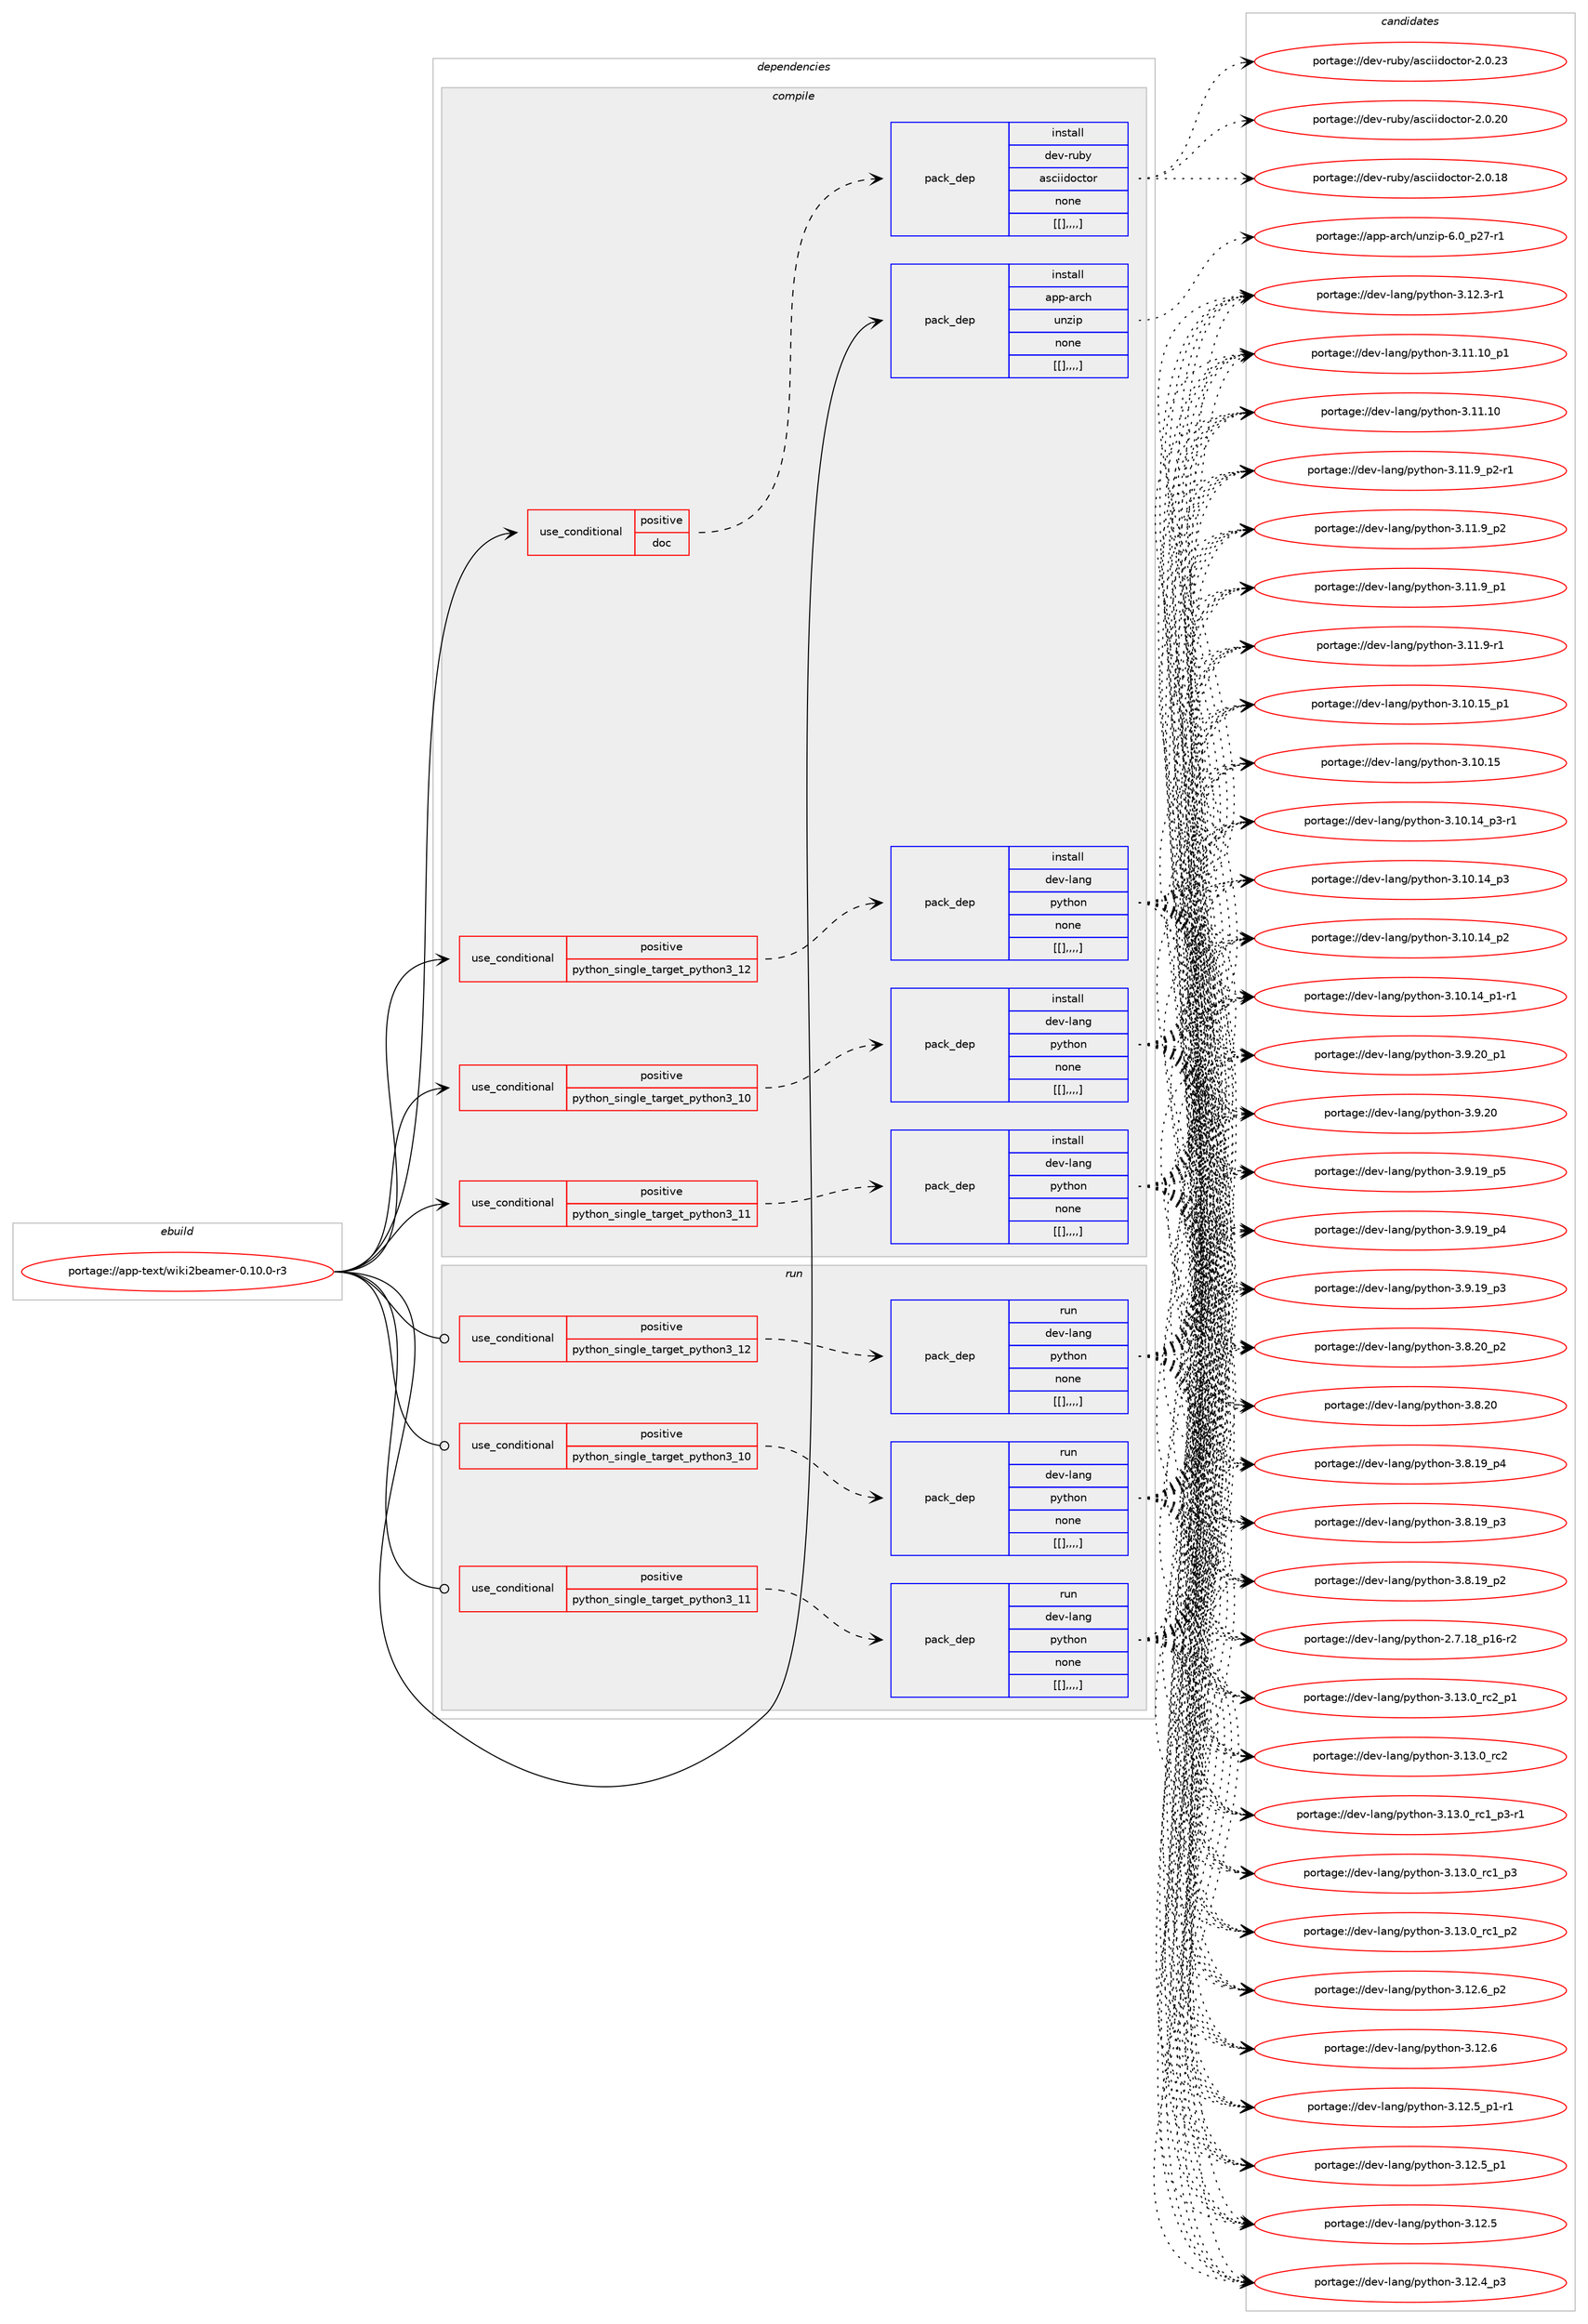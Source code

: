 digraph prolog {

# *************
# Graph options
# *************

newrank=true;
concentrate=true;
compound=true;
graph [rankdir=LR,fontname=Helvetica,fontsize=10,ranksep=1.5];#, ranksep=2.5, nodesep=0.2];
edge  [arrowhead=vee];
node  [fontname=Helvetica,fontsize=10];

# **********
# The ebuild
# **********

subgraph cluster_leftcol {
color=gray;
label=<<i>ebuild</i>>;
id [label="portage://app-text/wiki2beamer-0.10.0-r3", color=red, width=4, href="../app-text/wiki2beamer-0.10.0-r3.svg"];
}

# ****************
# The dependencies
# ****************

subgraph cluster_midcol {
color=gray;
label=<<i>dependencies</i>>;
subgraph cluster_compile {
fillcolor="#eeeeee";
style=filled;
label=<<i>compile</i>>;
subgraph cond16417 {
dependency59711 [label=<<TABLE BORDER="0" CELLBORDER="1" CELLSPACING="0" CELLPADDING="4"><TR><TD ROWSPAN="3" CELLPADDING="10">use_conditional</TD></TR><TR><TD>positive</TD></TR><TR><TD>doc</TD></TR></TABLE>>, shape=none, color=red];
subgraph pack42789 {
dependency59712 [label=<<TABLE BORDER="0" CELLBORDER="1" CELLSPACING="0" CELLPADDING="4" WIDTH="220"><TR><TD ROWSPAN="6" CELLPADDING="30">pack_dep</TD></TR><TR><TD WIDTH="110">install</TD></TR><TR><TD>dev-ruby</TD></TR><TR><TD>asciidoctor</TD></TR><TR><TD>none</TD></TR><TR><TD>[[],,,,]</TD></TR></TABLE>>, shape=none, color=blue];
}
dependency59711:e -> dependency59712:w [weight=20,style="dashed",arrowhead="vee"];
}
id:e -> dependency59711:w [weight=20,style="solid",arrowhead="vee"];
subgraph cond16418 {
dependency59713 [label=<<TABLE BORDER="0" CELLBORDER="1" CELLSPACING="0" CELLPADDING="4"><TR><TD ROWSPAN="3" CELLPADDING="10">use_conditional</TD></TR><TR><TD>positive</TD></TR><TR><TD>python_single_target_python3_10</TD></TR></TABLE>>, shape=none, color=red];
subgraph pack42790 {
dependency59714 [label=<<TABLE BORDER="0" CELLBORDER="1" CELLSPACING="0" CELLPADDING="4" WIDTH="220"><TR><TD ROWSPAN="6" CELLPADDING="30">pack_dep</TD></TR><TR><TD WIDTH="110">install</TD></TR><TR><TD>dev-lang</TD></TR><TR><TD>python</TD></TR><TR><TD>none</TD></TR><TR><TD>[[],,,,]</TD></TR></TABLE>>, shape=none, color=blue];
}
dependency59713:e -> dependency59714:w [weight=20,style="dashed",arrowhead="vee"];
}
id:e -> dependency59713:w [weight=20,style="solid",arrowhead="vee"];
subgraph cond16419 {
dependency59715 [label=<<TABLE BORDER="0" CELLBORDER="1" CELLSPACING="0" CELLPADDING="4"><TR><TD ROWSPAN="3" CELLPADDING="10">use_conditional</TD></TR><TR><TD>positive</TD></TR><TR><TD>python_single_target_python3_11</TD></TR></TABLE>>, shape=none, color=red];
subgraph pack42791 {
dependency59716 [label=<<TABLE BORDER="0" CELLBORDER="1" CELLSPACING="0" CELLPADDING="4" WIDTH="220"><TR><TD ROWSPAN="6" CELLPADDING="30">pack_dep</TD></TR><TR><TD WIDTH="110">install</TD></TR><TR><TD>dev-lang</TD></TR><TR><TD>python</TD></TR><TR><TD>none</TD></TR><TR><TD>[[],,,,]</TD></TR></TABLE>>, shape=none, color=blue];
}
dependency59715:e -> dependency59716:w [weight=20,style="dashed",arrowhead="vee"];
}
id:e -> dependency59715:w [weight=20,style="solid",arrowhead="vee"];
subgraph cond16420 {
dependency59717 [label=<<TABLE BORDER="0" CELLBORDER="1" CELLSPACING="0" CELLPADDING="4"><TR><TD ROWSPAN="3" CELLPADDING="10">use_conditional</TD></TR><TR><TD>positive</TD></TR><TR><TD>python_single_target_python3_12</TD></TR></TABLE>>, shape=none, color=red];
subgraph pack42792 {
dependency59718 [label=<<TABLE BORDER="0" CELLBORDER="1" CELLSPACING="0" CELLPADDING="4" WIDTH="220"><TR><TD ROWSPAN="6" CELLPADDING="30">pack_dep</TD></TR><TR><TD WIDTH="110">install</TD></TR><TR><TD>dev-lang</TD></TR><TR><TD>python</TD></TR><TR><TD>none</TD></TR><TR><TD>[[],,,,]</TD></TR></TABLE>>, shape=none, color=blue];
}
dependency59717:e -> dependency59718:w [weight=20,style="dashed",arrowhead="vee"];
}
id:e -> dependency59717:w [weight=20,style="solid",arrowhead="vee"];
subgraph pack42793 {
dependency59719 [label=<<TABLE BORDER="0" CELLBORDER="1" CELLSPACING="0" CELLPADDING="4" WIDTH="220"><TR><TD ROWSPAN="6" CELLPADDING="30">pack_dep</TD></TR><TR><TD WIDTH="110">install</TD></TR><TR><TD>app-arch</TD></TR><TR><TD>unzip</TD></TR><TR><TD>none</TD></TR><TR><TD>[[],,,,]</TD></TR></TABLE>>, shape=none, color=blue];
}
id:e -> dependency59719:w [weight=20,style="solid",arrowhead="vee"];
}
subgraph cluster_compileandrun {
fillcolor="#eeeeee";
style=filled;
label=<<i>compile and run</i>>;
}
subgraph cluster_run {
fillcolor="#eeeeee";
style=filled;
label=<<i>run</i>>;
subgraph cond16421 {
dependency59720 [label=<<TABLE BORDER="0" CELLBORDER="1" CELLSPACING="0" CELLPADDING="4"><TR><TD ROWSPAN="3" CELLPADDING="10">use_conditional</TD></TR><TR><TD>positive</TD></TR><TR><TD>python_single_target_python3_10</TD></TR></TABLE>>, shape=none, color=red];
subgraph pack42794 {
dependency59721 [label=<<TABLE BORDER="0" CELLBORDER="1" CELLSPACING="0" CELLPADDING="4" WIDTH="220"><TR><TD ROWSPAN="6" CELLPADDING="30">pack_dep</TD></TR><TR><TD WIDTH="110">run</TD></TR><TR><TD>dev-lang</TD></TR><TR><TD>python</TD></TR><TR><TD>none</TD></TR><TR><TD>[[],,,,]</TD></TR></TABLE>>, shape=none, color=blue];
}
dependency59720:e -> dependency59721:w [weight=20,style="dashed",arrowhead="vee"];
}
id:e -> dependency59720:w [weight=20,style="solid",arrowhead="odot"];
subgraph cond16422 {
dependency59722 [label=<<TABLE BORDER="0" CELLBORDER="1" CELLSPACING="0" CELLPADDING="4"><TR><TD ROWSPAN="3" CELLPADDING="10">use_conditional</TD></TR><TR><TD>positive</TD></TR><TR><TD>python_single_target_python3_11</TD></TR></TABLE>>, shape=none, color=red];
subgraph pack42795 {
dependency59723 [label=<<TABLE BORDER="0" CELLBORDER="1" CELLSPACING="0" CELLPADDING="4" WIDTH="220"><TR><TD ROWSPAN="6" CELLPADDING="30">pack_dep</TD></TR><TR><TD WIDTH="110">run</TD></TR><TR><TD>dev-lang</TD></TR><TR><TD>python</TD></TR><TR><TD>none</TD></TR><TR><TD>[[],,,,]</TD></TR></TABLE>>, shape=none, color=blue];
}
dependency59722:e -> dependency59723:w [weight=20,style="dashed",arrowhead="vee"];
}
id:e -> dependency59722:w [weight=20,style="solid",arrowhead="odot"];
subgraph cond16423 {
dependency59724 [label=<<TABLE BORDER="0" CELLBORDER="1" CELLSPACING="0" CELLPADDING="4"><TR><TD ROWSPAN="3" CELLPADDING="10">use_conditional</TD></TR><TR><TD>positive</TD></TR><TR><TD>python_single_target_python3_12</TD></TR></TABLE>>, shape=none, color=red];
subgraph pack42796 {
dependency59725 [label=<<TABLE BORDER="0" CELLBORDER="1" CELLSPACING="0" CELLPADDING="4" WIDTH="220"><TR><TD ROWSPAN="6" CELLPADDING="30">pack_dep</TD></TR><TR><TD WIDTH="110">run</TD></TR><TR><TD>dev-lang</TD></TR><TR><TD>python</TD></TR><TR><TD>none</TD></TR><TR><TD>[[],,,,]</TD></TR></TABLE>>, shape=none, color=blue];
}
dependency59724:e -> dependency59725:w [weight=20,style="dashed",arrowhead="vee"];
}
id:e -> dependency59724:w [weight=20,style="solid",arrowhead="odot"];
}
}

# **************
# The candidates
# **************

subgraph cluster_choices {
rank=same;
color=gray;
label=<<i>candidates</i>>;

subgraph choice42789 {
color=black;
nodesep=1;
choice10010111845114117981214797115991051051001119911611111445504648465051 [label="portage://dev-ruby/asciidoctor-2.0.23", color=red, width=4,href="../dev-ruby/asciidoctor-2.0.23.svg"];
choice10010111845114117981214797115991051051001119911611111445504648465048 [label="portage://dev-ruby/asciidoctor-2.0.20", color=red, width=4,href="../dev-ruby/asciidoctor-2.0.20.svg"];
choice10010111845114117981214797115991051051001119911611111445504648464956 [label="portage://dev-ruby/asciidoctor-2.0.18", color=red, width=4,href="../dev-ruby/asciidoctor-2.0.18.svg"];
dependency59712:e -> choice10010111845114117981214797115991051051001119911611111445504648465051:w [style=dotted,weight="100"];
dependency59712:e -> choice10010111845114117981214797115991051051001119911611111445504648465048:w [style=dotted,weight="100"];
dependency59712:e -> choice10010111845114117981214797115991051051001119911611111445504648464956:w [style=dotted,weight="100"];
}
subgraph choice42790 {
color=black;
nodesep=1;
choice100101118451089711010347112121116104111110455146495146489511499509511249 [label="portage://dev-lang/python-3.13.0_rc2_p1", color=red, width=4,href="../dev-lang/python-3.13.0_rc2_p1.svg"];
choice10010111845108971101034711212111610411111045514649514648951149950 [label="portage://dev-lang/python-3.13.0_rc2", color=red, width=4,href="../dev-lang/python-3.13.0_rc2.svg"];
choice1001011184510897110103471121211161041111104551464951464895114994995112514511449 [label="portage://dev-lang/python-3.13.0_rc1_p3-r1", color=red, width=4,href="../dev-lang/python-3.13.0_rc1_p3-r1.svg"];
choice100101118451089711010347112121116104111110455146495146489511499499511251 [label="portage://dev-lang/python-3.13.0_rc1_p3", color=red, width=4,href="../dev-lang/python-3.13.0_rc1_p3.svg"];
choice100101118451089711010347112121116104111110455146495146489511499499511250 [label="portage://dev-lang/python-3.13.0_rc1_p2", color=red, width=4,href="../dev-lang/python-3.13.0_rc1_p2.svg"];
choice100101118451089711010347112121116104111110455146495046549511250 [label="portage://dev-lang/python-3.12.6_p2", color=red, width=4,href="../dev-lang/python-3.12.6_p2.svg"];
choice10010111845108971101034711212111610411111045514649504654 [label="portage://dev-lang/python-3.12.6", color=red, width=4,href="../dev-lang/python-3.12.6.svg"];
choice1001011184510897110103471121211161041111104551464950465395112494511449 [label="portage://dev-lang/python-3.12.5_p1-r1", color=red, width=4,href="../dev-lang/python-3.12.5_p1-r1.svg"];
choice100101118451089711010347112121116104111110455146495046539511249 [label="portage://dev-lang/python-3.12.5_p1", color=red, width=4,href="../dev-lang/python-3.12.5_p1.svg"];
choice10010111845108971101034711212111610411111045514649504653 [label="portage://dev-lang/python-3.12.5", color=red, width=4,href="../dev-lang/python-3.12.5.svg"];
choice100101118451089711010347112121116104111110455146495046529511251 [label="portage://dev-lang/python-3.12.4_p3", color=red, width=4,href="../dev-lang/python-3.12.4_p3.svg"];
choice100101118451089711010347112121116104111110455146495046514511449 [label="portage://dev-lang/python-3.12.3-r1", color=red, width=4,href="../dev-lang/python-3.12.3-r1.svg"];
choice10010111845108971101034711212111610411111045514649494649489511249 [label="portage://dev-lang/python-3.11.10_p1", color=red, width=4,href="../dev-lang/python-3.11.10_p1.svg"];
choice1001011184510897110103471121211161041111104551464949464948 [label="portage://dev-lang/python-3.11.10", color=red, width=4,href="../dev-lang/python-3.11.10.svg"];
choice1001011184510897110103471121211161041111104551464949465795112504511449 [label="portage://dev-lang/python-3.11.9_p2-r1", color=red, width=4,href="../dev-lang/python-3.11.9_p2-r1.svg"];
choice100101118451089711010347112121116104111110455146494946579511250 [label="portage://dev-lang/python-3.11.9_p2", color=red, width=4,href="../dev-lang/python-3.11.9_p2.svg"];
choice100101118451089711010347112121116104111110455146494946579511249 [label="portage://dev-lang/python-3.11.9_p1", color=red, width=4,href="../dev-lang/python-3.11.9_p1.svg"];
choice100101118451089711010347112121116104111110455146494946574511449 [label="portage://dev-lang/python-3.11.9-r1", color=red, width=4,href="../dev-lang/python-3.11.9-r1.svg"];
choice10010111845108971101034711212111610411111045514649484649539511249 [label="portage://dev-lang/python-3.10.15_p1", color=red, width=4,href="../dev-lang/python-3.10.15_p1.svg"];
choice1001011184510897110103471121211161041111104551464948464953 [label="portage://dev-lang/python-3.10.15", color=red, width=4,href="../dev-lang/python-3.10.15.svg"];
choice100101118451089711010347112121116104111110455146494846495295112514511449 [label="portage://dev-lang/python-3.10.14_p3-r1", color=red, width=4,href="../dev-lang/python-3.10.14_p3-r1.svg"];
choice10010111845108971101034711212111610411111045514649484649529511251 [label="portage://dev-lang/python-3.10.14_p3", color=red, width=4,href="../dev-lang/python-3.10.14_p3.svg"];
choice10010111845108971101034711212111610411111045514649484649529511250 [label="portage://dev-lang/python-3.10.14_p2", color=red, width=4,href="../dev-lang/python-3.10.14_p2.svg"];
choice100101118451089711010347112121116104111110455146494846495295112494511449 [label="portage://dev-lang/python-3.10.14_p1-r1", color=red, width=4,href="../dev-lang/python-3.10.14_p1-r1.svg"];
choice100101118451089711010347112121116104111110455146574650489511249 [label="portage://dev-lang/python-3.9.20_p1", color=red, width=4,href="../dev-lang/python-3.9.20_p1.svg"];
choice10010111845108971101034711212111610411111045514657465048 [label="portage://dev-lang/python-3.9.20", color=red, width=4,href="../dev-lang/python-3.9.20.svg"];
choice100101118451089711010347112121116104111110455146574649579511253 [label="portage://dev-lang/python-3.9.19_p5", color=red, width=4,href="../dev-lang/python-3.9.19_p5.svg"];
choice100101118451089711010347112121116104111110455146574649579511252 [label="portage://dev-lang/python-3.9.19_p4", color=red, width=4,href="../dev-lang/python-3.9.19_p4.svg"];
choice100101118451089711010347112121116104111110455146574649579511251 [label="portage://dev-lang/python-3.9.19_p3", color=red, width=4,href="../dev-lang/python-3.9.19_p3.svg"];
choice100101118451089711010347112121116104111110455146564650489511250 [label="portage://dev-lang/python-3.8.20_p2", color=red, width=4,href="../dev-lang/python-3.8.20_p2.svg"];
choice10010111845108971101034711212111610411111045514656465048 [label="portage://dev-lang/python-3.8.20", color=red, width=4,href="../dev-lang/python-3.8.20.svg"];
choice100101118451089711010347112121116104111110455146564649579511252 [label="portage://dev-lang/python-3.8.19_p4", color=red, width=4,href="../dev-lang/python-3.8.19_p4.svg"];
choice100101118451089711010347112121116104111110455146564649579511251 [label="portage://dev-lang/python-3.8.19_p3", color=red, width=4,href="../dev-lang/python-3.8.19_p3.svg"];
choice100101118451089711010347112121116104111110455146564649579511250 [label="portage://dev-lang/python-3.8.19_p2", color=red, width=4,href="../dev-lang/python-3.8.19_p2.svg"];
choice100101118451089711010347112121116104111110455046554649569511249544511450 [label="portage://dev-lang/python-2.7.18_p16-r2", color=red, width=4,href="../dev-lang/python-2.7.18_p16-r2.svg"];
dependency59714:e -> choice100101118451089711010347112121116104111110455146495146489511499509511249:w [style=dotted,weight="100"];
dependency59714:e -> choice10010111845108971101034711212111610411111045514649514648951149950:w [style=dotted,weight="100"];
dependency59714:e -> choice1001011184510897110103471121211161041111104551464951464895114994995112514511449:w [style=dotted,weight="100"];
dependency59714:e -> choice100101118451089711010347112121116104111110455146495146489511499499511251:w [style=dotted,weight="100"];
dependency59714:e -> choice100101118451089711010347112121116104111110455146495146489511499499511250:w [style=dotted,weight="100"];
dependency59714:e -> choice100101118451089711010347112121116104111110455146495046549511250:w [style=dotted,weight="100"];
dependency59714:e -> choice10010111845108971101034711212111610411111045514649504654:w [style=dotted,weight="100"];
dependency59714:e -> choice1001011184510897110103471121211161041111104551464950465395112494511449:w [style=dotted,weight="100"];
dependency59714:e -> choice100101118451089711010347112121116104111110455146495046539511249:w [style=dotted,weight="100"];
dependency59714:e -> choice10010111845108971101034711212111610411111045514649504653:w [style=dotted,weight="100"];
dependency59714:e -> choice100101118451089711010347112121116104111110455146495046529511251:w [style=dotted,weight="100"];
dependency59714:e -> choice100101118451089711010347112121116104111110455146495046514511449:w [style=dotted,weight="100"];
dependency59714:e -> choice10010111845108971101034711212111610411111045514649494649489511249:w [style=dotted,weight="100"];
dependency59714:e -> choice1001011184510897110103471121211161041111104551464949464948:w [style=dotted,weight="100"];
dependency59714:e -> choice1001011184510897110103471121211161041111104551464949465795112504511449:w [style=dotted,weight="100"];
dependency59714:e -> choice100101118451089711010347112121116104111110455146494946579511250:w [style=dotted,weight="100"];
dependency59714:e -> choice100101118451089711010347112121116104111110455146494946579511249:w [style=dotted,weight="100"];
dependency59714:e -> choice100101118451089711010347112121116104111110455146494946574511449:w [style=dotted,weight="100"];
dependency59714:e -> choice10010111845108971101034711212111610411111045514649484649539511249:w [style=dotted,weight="100"];
dependency59714:e -> choice1001011184510897110103471121211161041111104551464948464953:w [style=dotted,weight="100"];
dependency59714:e -> choice100101118451089711010347112121116104111110455146494846495295112514511449:w [style=dotted,weight="100"];
dependency59714:e -> choice10010111845108971101034711212111610411111045514649484649529511251:w [style=dotted,weight="100"];
dependency59714:e -> choice10010111845108971101034711212111610411111045514649484649529511250:w [style=dotted,weight="100"];
dependency59714:e -> choice100101118451089711010347112121116104111110455146494846495295112494511449:w [style=dotted,weight="100"];
dependency59714:e -> choice100101118451089711010347112121116104111110455146574650489511249:w [style=dotted,weight="100"];
dependency59714:e -> choice10010111845108971101034711212111610411111045514657465048:w [style=dotted,weight="100"];
dependency59714:e -> choice100101118451089711010347112121116104111110455146574649579511253:w [style=dotted,weight="100"];
dependency59714:e -> choice100101118451089711010347112121116104111110455146574649579511252:w [style=dotted,weight="100"];
dependency59714:e -> choice100101118451089711010347112121116104111110455146574649579511251:w [style=dotted,weight="100"];
dependency59714:e -> choice100101118451089711010347112121116104111110455146564650489511250:w [style=dotted,weight="100"];
dependency59714:e -> choice10010111845108971101034711212111610411111045514656465048:w [style=dotted,weight="100"];
dependency59714:e -> choice100101118451089711010347112121116104111110455146564649579511252:w [style=dotted,weight="100"];
dependency59714:e -> choice100101118451089711010347112121116104111110455146564649579511251:w [style=dotted,weight="100"];
dependency59714:e -> choice100101118451089711010347112121116104111110455146564649579511250:w [style=dotted,weight="100"];
dependency59714:e -> choice100101118451089711010347112121116104111110455046554649569511249544511450:w [style=dotted,weight="100"];
}
subgraph choice42791 {
color=black;
nodesep=1;
choice100101118451089711010347112121116104111110455146495146489511499509511249 [label="portage://dev-lang/python-3.13.0_rc2_p1", color=red, width=4,href="../dev-lang/python-3.13.0_rc2_p1.svg"];
choice10010111845108971101034711212111610411111045514649514648951149950 [label="portage://dev-lang/python-3.13.0_rc2", color=red, width=4,href="../dev-lang/python-3.13.0_rc2.svg"];
choice1001011184510897110103471121211161041111104551464951464895114994995112514511449 [label="portage://dev-lang/python-3.13.0_rc1_p3-r1", color=red, width=4,href="../dev-lang/python-3.13.0_rc1_p3-r1.svg"];
choice100101118451089711010347112121116104111110455146495146489511499499511251 [label="portage://dev-lang/python-3.13.0_rc1_p3", color=red, width=4,href="../dev-lang/python-3.13.0_rc1_p3.svg"];
choice100101118451089711010347112121116104111110455146495146489511499499511250 [label="portage://dev-lang/python-3.13.0_rc1_p2", color=red, width=4,href="../dev-lang/python-3.13.0_rc1_p2.svg"];
choice100101118451089711010347112121116104111110455146495046549511250 [label="portage://dev-lang/python-3.12.6_p2", color=red, width=4,href="../dev-lang/python-3.12.6_p2.svg"];
choice10010111845108971101034711212111610411111045514649504654 [label="portage://dev-lang/python-3.12.6", color=red, width=4,href="../dev-lang/python-3.12.6.svg"];
choice1001011184510897110103471121211161041111104551464950465395112494511449 [label="portage://dev-lang/python-3.12.5_p1-r1", color=red, width=4,href="../dev-lang/python-3.12.5_p1-r1.svg"];
choice100101118451089711010347112121116104111110455146495046539511249 [label="portage://dev-lang/python-3.12.5_p1", color=red, width=4,href="../dev-lang/python-3.12.5_p1.svg"];
choice10010111845108971101034711212111610411111045514649504653 [label="portage://dev-lang/python-3.12.5", color=red, width=4,href="../dev-lang/python-3.12.5.svg"];
choice100101118451089711010347112121116104111110455146495046529511251 [label="portage://dev-lang/python-3.12.4_p3", color=red, width=4,href="../dev-lang/python-3.12.4_p3.svg"];
choice100101118451089711010347112121116104111110455146495046514511449 [label="portage://dev-lang/python-3.12.3-r1", color=red, width=4,href="../dev-lang/python-3.12.3-r1.svg"];
choice10010111845108971101034711212111610411111045514649494649489511249 [label="portage://dev-lang/python-3.11.10_p1", color=red, width=4,href="../dev-lang/python-3.11.10_p1.svg"];
choice1001011184510897110103471121211161041111104551464949464948 [label="portage://dev-lang/python-3.11.10", color=red, width=4,href="../dev-lang/python-3.11.10.svg"];
choice1001011184510897110103471121211161041111104551464949465795112504511449 [label="portage://dev-lang/python-3.11.9_p2-r1", color=red, width=4,href="../dev-lang/python-3.11.9_p2-r1.svg"];
choice100101118451089711010347112121116104111110455146494946579511250 [label="portage://dev-lang/python-3.11.9_p2", color=red, width=4,href="../dev-lang/python-3.11.9_p2.svg"];
choice100101118451089711010347112121116104111110455146494946579511249 [label="portage://dev-lang/python-3.11.9_p1", color=red, width=4,href="../dev-lang/python-3.11.9_p1.svg"];
choice100101118451089711010347112121116104111110455146494946574511449 [label="portage://dev-lang/python-3.11.9-r1", color=red, width=4,href="../dev-lang/python-3.11.9-r1.svg"];
choice10010111845108971101034711212111610411111045514649484649539511249 [label="portage://dev-lang/python-3.10.15_p1", color=red, width=4,href="../dev-lang/python-3.10.15_p1.svg"];
choice1001011184510897110103471121211161041111104551464948464953 [label="portage://dev-lang/python-3.10.15", color=red, width=4,href="../dev-lang/python-3.10.15.svg"];
choice100101118451089711010347112121116104111110455146494846495295112514511449 [label="portage://dev-lang/python-3.10.14_p3-r1", color=red, width=4,href="../dev-lang/python-3.10.14_p3-r1.svg"];
choice10010111845108971101034711212111610411111045514649484649529511251 [label="portage://dev-lang/python-3.10.14_p3", color=red, width=4,href="../dev-lang/python-3.10.14_p3.svg"];
choice10010111845108971101034711212111610411111045514649484649529511250 [label="portage://dev-lang/python-3.10.14_p2", color=red, width=4,href="../dev-lang/python-3.10.14_p2.svg"];
choice100101118451089711010347112121116104111110455146494846495295112494511449 [label="portage://dev-lang/python-3.10.14_p1-r1", color=red, width=4,href="../dev-lang/python-3.10.14_p1-r1.svg"];
choice100101118451089711010347112121116104111110455146574650489511249 [label="portage://dev-lang/python-3.9.20_p1", color=red, width=4,href="../dev-lang/python-3.9.20_p1.svg"];
choice10010111845108971101034711212111610411111045514657465048 [label="portage://dev-lang/python-3.9.20", color=red, width=4,href="../dev-lang/python-3.9.20.svg"];
choice100101118451089711010347112121116104111110455146574649579511253 [label="portage://dev-lang/python-3.9.19_p5", color=red, width=4,href="../dev-lang/python-3.9.19_p5.svg"];
choice100101118451089711010347112121116104111110455146574649579511252 [label="portage://dev-lang/python-3.9.19_p4", color=red, width=4,href="../dev-lang/python-3.9.19_p4.svg"];
choice100101118451089711010347112121116104111110455146574649579511251 [label="portage://dev-lang/python-3.9.19_p3", color=red, width=4,href="../dev-lang/python-3.9.19_p3.svg"];
choice100101118451089711010347112121116104111110455146564650489511250 [label="portage://dev-lang/python-3.8.20_p2", color=red, width=4,href="../dev-lang/python-3.8.20_p2.svg"];
choice10010111845108971101034711212111610411111045514656465048 [label="portage://dev-lang/python-3.8.20", color=red, width=4,href="../dev-lang/python-3.8.20.svg"];
choice100101118451089711010347112121116104111110455146564649579511252 [label="portage://dev-lang/python-3.8.19_p4", color=red, width=4,href="../dev-lang/python-3.8.19_p4.svg"];
choice100101118451089711010347112121116104111110455146564649579511251 [label="portage://dev-lang/python-3.8.19_p3", color=red, width=4,href="../dev-lang/python-3.8.19_p3.svg"];
choice100101118451089711010347112121116104111110455146564649579511250 [label="portage://dev-lang/python-3.8.19_p2", color=red, width=4,href="../dev-lang/python-3.8.19_p2.svg"];
choice100101118451089711010347112121116104111110455046554649569511249544511450 [label="portage://dev-lang/python-2.7.18_p16-r2", color=red, width=4,href="../dev-lang/python-2.7.18_p16-r2.svg"];
dependency59716:e -> choice100101118451089711010347112121116104111110455146495146489511499509511249:w [style=dotted,weight="100"];
dependency59716:e -> choice10010111845108971101034711212111610411111045514649514648951149950:w [style=dotted,weight="100"];
dependency59716:e -> choice1001011184510897110103471121211161041111104551464951464895114994995112514511449:w [style=dotted,weight="100"];
dependency59716:e -> choice100101118451089711010347112121116104111110455146495146489511499499511251:w [style=dotted,weight="100"];
dependency59716:e -> choice100101118451089711010347112121116104111110455146495146489511499499511250:w [style=dotted,weight="100"];
dependency59716:e -> choice100101118451089711010347112121116104111110455146495046549511250:w [style=dotted,weight="100"];
dependency59716:e -> choice10010111845108971101034711212111610411111045514649504654:w [style=dotted,weight="100"];
dependency59716:e -> choice1001011184510897110103471121211161041111104551464950465395112494511449:w [style=dotted,weight="100"];
dependency59716:e -> choice100101118451089711010347112121116104111110455146495046539511249:w [style=dotted,weight="100"];
dependency59716:e -> choice10010111845108971101034711212111610411111045514649504653:w [style=dotted,weight="100"];
dependency59716:e -> choice100101118451089711010347112121116104111110455146495046529511251:w [style=dotted,weight="100"];
dependency59716:e -> choice100101118451089711010347112121116104111110455146495046514511449:w [style=dotted,weight="100"];
dependency59716:e -> choice10010111845108971101034711212111610411111045514649494649489511249:w [style=dotted,weight="100"];
dependency59716:e -> choice1001011184510897110103471121211161041111104551464949464948:w [style=dotted,weight="100"];
dependency59716:e -> choice1001011184510897110103471121211161041111104551464949465795112504511449:w [style=dotted,weight="100"];
dependency59716:e -> choice100101118451089711010347112121116104111110455146494946579511250:w [style=dotted,weight="100"];
dependency59716:e -> choice100101118451089711010347112121116104111110455146494946579511249:w [style=dotted,weight="100"];
dependency59716:e -> choice100101118451089711010347112121116104111110455146494946574511449:w [style=dotted,weight="100"];
dependency59716:e -> choice10010111845108971101034711212111610411111045514649484649539511249:w [style=dotted,weight="100"];
dependency59716:e -> choice1001011184510897110103471121211161041111104551464948464953:w [style=dotted,weight="100"];
dependency59716:e -> choice100101118451089711010347112121116104111110455146494846495295112514511449:w [style=dotted,weight="100"];
dependency59716:e -> choice10010111845108971101034711212111610411111045514649484649529511251:w [style=dotted,weight="100"];
dependency59716:e -> choice10010111845108971101034711212111610411111045514649484649529511250:w [style=dotted,weight="100"];
dependency59716:e -> choice100101118451089711010347112121116104111110455146494846495295112494511449:w [style=dotted,weight="100"];
dependency59716:e -> choice100101118451089711010347112121116104111110455146574650489511249:w [style=dotted,weight="100"];
dependency59716:e -> choice10010111845108971101034711212111610411111045514657465048:w [style=dotted,weight="100"];
dependency59716:e -> choice100101118451089711010347112121116104111110455146574649579511253:w [style=dotted,weight="100"];
dependency59716:e -> choice100101118451089711010347112121116104111110455146574649579511252:w [style=dotted,weight="100"];
dependency59716:e -> choice100101118451089711010347112121116104111110455146574649579511251:w [style=dotted,weight="100"];
dependency59716:e -> choice100101118451089711010347112121116104111110455146564650489511250:w [style=dotted,weight="100"];
dependency59716:e -> choice10010111845108971101034711212111610411111045514656465048:w [style=dotted,weight="100"];
dependency59716:e -> choice100101118451089711010347112121116104111110455146564649579511252:w [style=dotted,weight="100"];
dependency59716:e -> choice100101118451089711010347112121116104111110455146564649579511251:w [style=dotted,weight="100"];
dependency59716:e -> choice100101118451089711010347112121116104111110455146564649579511250:w [style=dotted,weight="100"];
dependency59716:e -> choice100101118451089711010347112121116104111110455046554649569511249544511450:w [style=dotted,weight="100"];
}
subgraph choice42792 {
color=black;
nodesep=1;
choice100101118451089711010347112121116104111110455146495146489511499509511249 [label="portage://dev-lang/python-3.13.0_rc2_p1", color=red, width=4,href="../dev-lang/python-3.13.0_rc2_p1.svg"];
choice10010111845108971101034711212111610411111045514649514648951149950 [label="portage://dev-lang/python-3.13.0_rc2", color=red, width=4,href="../dev-lang/python-3.13.0_rc2.svg"];
choice1001011184510897110103471121211161041111104551464951464895114994995112514511449 [label="portage://dev-lang/python-3.13.0_rc1_p3-r1", color=red, width=4,href="../dev-lang/python-3.13.0_rc1_p3-r1.svg"];
choice100101118451089711010347112121116104111110455146495146489511499499511251 [label="portage://dev-lang/python-3.13.0_rc1_p3", color=red, width=4,href="../dev-lang/python-3.13.0_rc1_p3.svg"];
choice100101118451089711010347112121116104111110455146495146489511499499511250 [label="portage://dev-lang/python-3.13.0_rc1_p2", color=red, width=4,href="../dev-lang/python-3.13.0_rc1_p2.svg"];
choice100101118451089711010347112121116104111110455146495046549511250 [label="portage://dev-lang/python-3.12.6_p2", color=red, width=4,href="../dev-lang/python-3.12.6_p2.svg"];
choice10010111845108971101034711212111610411111045514649504654 [label="portage://dev-lang/python-3.12.6", color=red, width=4,href="../dev-lang/python-3.12.6.svg"];
choice1001011184510897110103471121211161041111104551464950465395112494511449 [label="portage://dev-lang/python-3.12.5_p1-r1", color=red, width=4,href="../dev-lang/python-3.12.5_p1-r1.svg"];
choice100101118451089711010347112121116104111110455146495046539511249 [label="portage://dev-lang/python-3.12.5_p1", color=red, width=4,href="../dev-lang/python-3.12.5_p1.svg"];
choice10010111845108971101034711212111610411111045514649504653 [label="portage://dev-lang/python-3.12.5", color=red, width=4,href="../dev-lang/python-3.12.5.svg"];
choice100101118451089711010347112121116104111110455146495046529511251 [label="portage://dev-lang/python-3.12.4_p3", color=red, width=4,href="../dev-lang/python-3.12.4_p3.svg"];
choice100101118451089711010347112121116104111110455146495046514511449 [label="portage://dev-lang/python-3.12.3-r1", color=red, width=4,href="../dev-lang/python-3.12.3-r1.svg"];
choice10010111845108971101034711212111610411111045514649494649489511249 [label="portage://dev-lang/python-3.11.10_p1", color=red, width=4,href="../dev-lang/python-3.11.10_p1.svg"];
choice1001011184510897110103471121211161041111104551464949464948 [label="portage://dev-lang/python-3.11.10", color=red, width=4,href="../dev-lang/python-3.11.10.svg"];
choice1001011184510897110103471121211161041111104551464949465795112504511449 [label="portage://dev-lang/python-3.11.9_p2-r1", color=red, width=4,href="../dev-lang/python-3.11.9_p2-r1.svg"];
choice100101118451089711010347112121116104111110455146494946579511250 [label="portage://dev-lang/python-3.11.9_p2", color=red, width=4,href="../dev-lang/python-3.11.9_p2.svg"];
choice100101118451089711010347112121116104111110455146494946579511249 [label="portage://dev-lang/python-3.11.9_p1", color=red, width=4,href="../dev-lang/python-3.11.9_p1.svg"];
choice100101118451089711010347112121116104111110455146494946574511449 [label="portage://dev-lang/python-3.11.9-r1", color=red, width=4,href="../dev-lang/python-3.11.9-r1.svg"];
choice10010111845108971101034711212111610411111045514649484649539511249 [label="portage://dev-lang/python-3.10.15_p1", color=red, width=4,href="../dev-lang/python-3.10.15_p1.svg"];
choice1001011184510897110103471121211161041111104551464948464953 [label="portage://dev-lang/python-3.10.15", color=red, width=4,href="../dev-lang/python-3.10.15.svg"];
choice100101118451089711010347112121116104111110455146494846495295112514511449 [label="portage://dev-lang/python-3.10.14_p3-r1", color=red, width=4,href="../dev-lang/python-3.10.14_p3-r1.svg"];
choice10010111845108971101034711212111610411111045514649484649529511251 [label="portage://dev-lang/python-3.10.14_p3", color=red, width=4,href="../dev-lang/python-3.10.14_p3.svg"];
choice10010111845108971101034711212111610411111045514649484649529511250 [label="portage://dev-lang/python-3.10.14_p2", color=red, width=4,href="../dev-lang/python-3.10.14_p2.svg"];
choice100101118451089711010347112121116104111110455146494846495295112494511449 [label="portage://dev-lang/python-3.10.14_p1-r1", color=red, width=4,href="../dev-lang/python-3.10.14_p1-r1.svg"];
choice100101118451089711010347112121116104111110455146574650489511249 [label="portage://dev-lang/python-3.9.20_p1", color=red, width=4,href="../dev-lang/python-3.9.20_p1.svg"];
choice10010111845108971101034711212111610411111045514657465048 [label="portage://dev-lang/python-3.9.20", color=red, width=4,href="../dev-lang/python-3.9.20.svg"];
choice100101118451089711010347112121116104111110455146574649579511253 [label="portage://dev-lang/python-3.9.19_p5", color=red, width=4,href="../dev-lang/python-3.9.19_p5.svg"];
choice100101118451089711010347112121116104111110455146574649579511252 [label="portage://dev-lang/python-3.9.19_p4", color=red, width=4,href="../dev-lang/python-3.9.19_p4.svg"];
choice100101118451089711010347112121116104111110455146574649579511251 [label="portage://dev-lang/python-3.9.19_p3", color=red, width=4,href="../dev-lang/python-3.9.19_p3.svg"];
choice100101118451089711010347112121116104111110455146564650489511250 [label="portage://dev-lang/python-3.8.20_p2", color=red, width=4,href="../dev-lang/python-3.8.20_p2.svg"];
choice10010111845108971101034711212111610411111045514656465048 [label="portage://dev-lang/python-3.8.20", color=red, width=4,href="../dev-lang/python-3.8.20.svg"];
choice100101118451089711010347112121116104111110455146564649579511252 [label="portage://dev-lang/python-3.8.19_p4", color=red, width=4,href="../dev-lang/python-3.8.19_p4.svg"];
choice100101118451089711010347112121116104111110455146564649579511251 [label="portage://dev-lang/python-3.8.19_p3", color=red, width=4,href="../dev-lang/python-3.8.19_p3.svg"];
choice100101118451089711010347112121116104111110455146564649579511250 [label="portage://dev-lang/python-3.8.19_p2", color=red, width=4,href="../dev-lang/python-3.8.19_p2.svg"];
choice100101118451089711010347112121116104111110455046554649569511249544511450 [label="portage://dev-lang/python-2.7.18_p16-r2", color=red, width=4,href="../dev-lang/python-2.7.18_p16-r2.svg"];
dependency59718:e -> choice100101118451089711010347112121116104111110455146495146489511499509511249:w [style=dotted,weight="100"];
dependency59718:e -> choice10010111845108971101034711212111610411111045514649514648951149950:w [style=dotted,weight="100"];
dependency59718:e -> choice1001011184510897110103471121211161041111104551464951464895114994995112514511449:w [style=dotted,weight="100"];
dependency59718:e -> choice100101118451089711010347112121116104111110455146495146489511499499511251:w [style=dotted,weight="100"];
dependency59718:e -> choice100101118451089711010347112121116104111110455146495146489511499499511250:w [style=dotted,weight="100"];
dependency59718:e -> choice100101118451089711010347112121116104111110455146495046549511250:w [style=dotted,weight="100"];
dependency59718:e -> choice10010111845108971101034711212111610411111045514649504654:w [style=dotted,weight="100"];
dependency59718:e -> choice1001011184510897110103471121211161041111104551464950465395112494511449:w [style=dotted,weight="100"];
dependency59718:e -> choice100101118451089711010347112121116104111110455146495046539511249:w [style=dotted,weight="100"];
dependency59718:e -> choice10010111845108971101034711212111610411111045514649504653:w [style=dotted,weight="100"];
dependency59718:e -> choice100101118451089711010347112121116104111110455146495046529511251:w [style=dotted,weight="100"];
dependency59718:e -> choice100101118451089711010347112121116104111110455146495046514511449:w [style=dotted,weight="100"];
dependency59718:e -> choice10010111845108971101034711212111610411111045514649494649489511249:w [style=dotted,weight="100"];
dependency59718:e -> choice1001011184510897110103471121211161041111104551464949464948:w [style=dotted,weight="100"];
dependency59718:e -> choice1001011184510897110103471121211161041111104551464949465795112504511449:w [style=dotted,weight="100"];
dependency59718:e -> choice100101118451089711010347112121116104111110455146494946579511250:w [style=dotted,weight="100"];
dependency59718:e -> choice100101118451089711010347112121116104111110455146494946579511249:w [style=dotted,weight="100"];
dependency59718:e -> choice100101118451089711010347112121116104111110455146494946574511449:w [style=dotted,weight="100"];
dependency59718:e -> choice10010111845108971101034711212111610411111045514649484649539511249:w [style=dotted,weight="100"];
dependency59718:e -> choice1001011184510897110103471121211161041111104551464948464953:w [style=dotted,weight="100"];
dependency59718:e -> choice100101118451089711010347112121116104111110455146494846495295112514511449:w [style=dotted,weight="100"];
dependency59718:e -> choice10010111845108971101034711212111610411111045514649484649529511251:w [style=dotted,weight="100"];
dependency59718:e -> choice10010111845108971101034711212111610411111045514649484649529511250:w [style=dotted,weight="100"];
dependency59718:e -> choice100101118451089711010347112121116104111110455146494846495295112494511449:w [style=dotted,weight="100"];
dependency59718:e -> choice100101118451089711010347112121116104111110455146574650489511249:w [style=dotted,weight="100"];
dependency59718:e -> choice10010111845108971101034711212111610411111045514657465048:w [style=dotted,weight="100"];
dependency59718:e -> choice100101118451089711010347112121116104111110455146574649579511253:w [style=dotted,weight="100"];
dependency59718:e -> choice100101118451089711010347112121116104111110455146574649579511252:w [style=dotted,weight="100"];
dependency59718:e -> choice100101118451089711010347112121116104111110455146574649579511251:w [style=dotted,weight="100"];
dependency59718:e -> choice100101118451089711010347112121116104111110455146564650489511250:w [style=dotted,weight="100"];
dependency59718:e -> choice10010111845108971101034711212111610411111045514656465048:w [style=dotted,weight="100"];
dependency59718:e -> choice100101118451089711010347112121116104111110455146564649579511252:w [style=dotted,weight="100"];
dependency59718:e -> choice100101118451089711010347112121116104111110455146564649579511251:w [style=dotted,weight="100"];
dependency59718:e -> choice100101118451089711010347112121116104111110455146564649579511250:w [style=dotted,weight="100"];
dependency59718:e -> choice100101118451089711010347112121116104111110455046554649569511249544511450:w [style=dotted,weight="100"];
}
subgraph choice42793 {
color=black;
nodesep=1;
choice9711211245971149910447117110122105112455446489511250554511449 [label="portage://app-arch/unzip-6.0_p27-r1", color=red, width=4,href="../app-arch/unzip-6.0_p27-r1.svg"];
dependency59719:e -> choice9711211245971149910447117110122105112455446489511250554511449:w [style=dotted,weight="100"];
}
subgraph choice42794 {
color=black;
nodesep=1;
choice100101118451089711010347112121116104111110455146495146489511499509511249 [label="portage://dev-lang/python-3.13.0_rc2_p1", color=red, width=4,href="../dev-lang/python-3.13.0_rc2_p1.svg"];
choice10010111845108971101034711212111610411111045514649514648951149950 [label="portage://dev-lang/python-3.13.0_rc2", color=red, width=4,href="../dev-lang/python-3.13.0_rc2.svg"];
choice1001011184510897110103471121211161041111104551464951464895114994995112514511449 [label="portage://dev-lang/python-3.13.0_rc1_p3-r1", color=red, width=4,href="../dev-lang/python-3.13.0_rc1_p3-r1.svg"];
choice100101118451089711010347112121116104111110455146495146489511499499511251 [label="portage://dev-lang/python-3.13.0_rc1_p3", color=red, width=4,href="../dev-lang/python-3.13.0_rc1_p3.svg"];
choice100101118451089711010347112121116104111110455146495146489511499499511250 [label="portage://dev-lang/python-3.13.0_rc1_p2", color=red, width=4,href="../dev-lang/python-3.13.0_rc1_p2.svg"];
choice100101118451089711010347112121116104111110455146495046549511250 [label="portage://dev-lang/python-3.12.6_p2", color=red, width=4,href="../dev-lang/python-3.12.6_p2.svg"];
choice10010111845108971101034711212111610411111045514649504654 [label="portage://dev-lang/python-3.12.6", color=red, width=4,href="../dev-lang/python-3.12.6.svg"];
choice1001011184510897110103471121211161041111104551464950465395112494511449 [label="portage://dev-lang/python-3.12.5_p1-r1", color=red, width=4,href="../dev-lang/python-3.12.5_p1-r1.svg"];
choice100101118451089711010347112121116104111110455146495046539511249 [label="portage://dev-lang/python-3.12.5_p1", color=red, width=4,href="../dev-lang/python-3.12.5_p1.svg"];
choice10010111845108971101034711212111610411111045514649504653 [label="portage://dev-lang/python-3.12.5", color=red, width=4,href="../dev-lang/python-3.12.5.svg"];
choice100101118451089711010347112121116104111110455146495046529511251 [label="portage://dev-lang/python-3.12.4_p3", color=red, width=4,href="../dev-lang/python-3.12.4_p3.svg"];
choice100101118451089711010347112121116104111110455146495046514511449 [label="portage://dev-lang/python-3.12.3-r1", color=red, width=4,href="../dev-lang/python-3.12.3-r1.svg"];
choice10010111845108971101034711212111610411111045514649494649489511249 [label="portage://dev-lang/python-3.11.10_p1", color=red, width=4,href="../dev-lang/python-3.11.10_p1.svg"];
choice1001011184510897110103471121211161041111104551464949464948 [label="portage://dev-lang/python-3.11.10", color=red, width=4,href="../dev-lang/python-3.11.10.svg"];
choice1001011184510897110103471121211161041111104551464949465795112504511449 [label="portage://dev-lang/python-3.11.9_p2-r1", color=red, width=4,href="../dev-lang/python-3.11.9_p2-r1.svg"];
choice100101118451089711010347112121116104111110455146494946579511250 [label="portage://dev-lang/python-3.11.9_p2", color=red, width=4,href="../dev-lang/python-3.11.9_p2.svg"];
choice100101118451089711010347112121116104111110455146494946579511249 [label="portage://dev-lang/python-3.11.9_p1", color=red, width=4,href="../dev-lang/python-3.11.9_p1.svg"];
choice100101118451089711010347112121116104111110455146494946574511449 [label="portage://dev-lang/python-3.11.9-r1", color=red, width=4,href="../dev-lang/python-3.11.9-r1.svg"];
choice10010111845108971101034711212111610411111045514649484649539511249 [label="portage://dev-lang/python-3.10.15_p1", color=red, width=4,href="../dev-lang/python-3.10.15_p1.svg"];
choice1001011184510897110103471121211161041111104551464948464953 [label="portage://dev-lang/python-3.10.15", color=red, width=4,href="../dev-lang/python-3.10.15.svg"];
choice100101118451089711010347112121116104111110455146494846495295112514511449 [label="portage://dev-lang/python-3.10.14_p3-r1", color=red, width=4,href="../dev-lang/python-3.10.14_p3-r1.svg"];
choice10010111845108971101034711212111610411111045514649484649529511251 [label="portage://dev-lang/python-3.10.14_p3", color=red, width=4,href="../dev-lang/python-3.10.14_p3.svg"];
choice10010111845108971101034711212111610411111045514649484649529511250 [label="portage://dev-lang/python-3.10.14_p2", color=red, width=4,href="../dev-lang/python-3.10.14_p2.svg"];
choice100101118451089711010347112121116104111110455146494846495295112494511449 [label="portage://dev-lang/python-3.10.14_p1-r1", color=red, width=4,href="../dev-lang/python-3.10.14_p1-r1.svg"];
choice100101118451089711010347112121116104111110455146574650489511249 [label="portage://dev-lang/python-3.9.20_p1", color=red, width=4,href="../dev-lang/python-3.9.20_p1.svg"];
choice10010111845108971101034711212111610411111045514657465048 [label="portage://dev-lang/python-3.9.20", color=red, width=4,href="../dev-lang/python-3.9.20.svg"];
choice100101118451089711010347112121116104111110455146574649579511253 [label="portage://dev-lang/python-3.9.19_p5", color=red, width=4,href="../dev-lang/python-3.9.19_p5.svg"];
choice100101118451089711010347112121116104111110455146574649579511252 [label="portage://dev-lang/python-3.9.19_p4", color=red, width=4,href="../dev-lang/python-3.9.19_p4.svg"];
choice100101118451089711010347112121116104111110455146574649579511251 [label="portage://dev-lang/python-3.9.19_p3", color=red, width=4,href="../dev-lang/python-3.9.19_p3.svg"];
choice100101118451089711010347112121116104111110455146564650489511250 [label="portage://dev-lang/python-3.8.20_p2", color=red, width=4,href="../dev-lang/python-3.8.20_p2.svg"];
choice10010111845108971101034711212111610411111045514656465048 [label="portage://dev-lang/python-3.8.20", color=red, width=4,href="../dev-lang/python-3.8.20.svg"];
choice100101118451089711010347112121116104111110455146564649579511252 [label="portage://dev-lang/python-3.8.19_p4", color=red, width=4,href="../dev-lang/python-3.8.19_p4.svg"];
choice100101118451089711010347112121116104111110455146564649579511251 [label="portage://dev-lang/python-3.8.19_p3", color=red, width=4,href="../dev-lang/python-3.8.19_p3.svg"];
choice100101118451089711010347112121116104111110455146564649579511250 [label="portage://dev-lang/python-3.8.19_p2", color=red, width=4,href="../dev-lang/python-3.8.19_p2.svg"];
choice100101118451089711010347112121116104111110455046554649569511249544511450 [label="portage://dev-lang/python-2.7.18_p16-r2", color=red, width=4,href="../dev-lang/python-2.7.18_p16-r2.svg"];
dependency59721:e -> choice100101118451089711010347112121116104111110455146495146489511499509511249:w [style=dotted,weight="100"];
dependency59721:e -> choice10010111845108971101034711212111610411111045514649514648951149950:w [style=dotted,weight="100"];
dependency59721:e -> choice1001011184510897110103471121211161041111104551464951464895114994995112514511449:w [style=dotted,weight="100"];
dependency59721:e -> choice100101118451089711010347112121116104111110455146495146489511499499511251:w [style=dotted,weight="100"];
dependency59721:e -> choice100101118451089711010347112121116104111110455146495146489511499499511250:w [style=dotted,weight="100"];
dependency59721:e -> choice100101118451089711010347112121116104111110455146495046549511250:w [style=dotted,weight="100"];
dependency59721:e -> choice10010111845108971101034711212111610411111045514649504654:w [style=dotted,weight="100"];
dependency59721:e -> choice1001011184510897110103471121211161041111104551464950465395112494511449:w [style=dotted,weight="100"];
dependency59721:e -> choice100101118451089711010347112121116104111110455146495046539511249:w [style=dotted,weight="100"];
dependency59721:e -> choice10010111845108971101034711212111610411111045514649504653:w [style=dotted,weight="100"];
dependency59721:e -> choice100101118451089711010347112121116104111110455146495046529511251:w [style=dotted,weight="100"];
dependency59721:e -> choice100101118451089711010347112121116104111110455146495046514511449:w [style=dotted,weight="100"];
dependency59721:e -> choice10010111845108971101034711212111610411111045514649494649489511249:w [style=dotted,weight="100"];
dependency59721:e -> choice1001011184510897110103471121211161041111104551464949464948:w [style=dotted,weight="100"];
dependency59721:e -> choice1001011184510897110103471121211161041111104551464949465795112504511449:w [style=dotted,weight="100"];
dependency59721:e -> choice100101118451089711010347112121116104111110455146494946579511250:w [style=dotted,weight="100"];
dependency59721:e -> choice100101118451089711010347112121116104111110455146494946579511249:w [style=dotted,weight="100"];
dependency59721:e -> choice100101118451089711010347112121116104111110455146494946574511449:w [style=dotted,weight="100"];
dependency59721:e -> choice10010111845108971101034711212111610411111045514649484649539511249:w [style=dotted,weight="100"];
dependency59721:e -> choice1001011184510897110103471121211161041111104551464948464953:w [style=dotted,weight="100"];
dependency59721:e -> choice100101118451089711010347112121116104111110455146494846495295112514511449:w [style=dotted,weight="100"];
dependency59721:e -> choice10010111845108971101034711212111610411111045514649484649529511251:w [style=dotted,weight="100"];
dependency59721:e -> choice10010111845108971101034711212111610411111045514649484649529511250:w [style=dotted,weight="100"];
dependency59721:e -> choice100101118451089711010347112121116104111110455146494846495295112494511449:w [style=dotted,weight="100"];
dependency59721:e -> choice100101118451089711010347112121116104111110455146574650489511249:w [style=dotted,weight="100"];
dependency59721:e -> choice10010111845108971101034711212111610411111045514657465048:w [style=dotted,weight="100"];
dependency59721:e -> choice100101118451089711010347112121116104111110455146574649579511253:w [style=dotted,weight="100"];
dependency59721:e -> choice100101118451089711010347112121116104111110455146574649579511252:w [style=dotted,weight="100"];
dependency59721:e -> choice100101118451089711010347112121116104111110455146574649579511251:w [style=dotted,weight="100"];
dependency59721:e -> choice100101118451089711010347112121116104111110455146564650489511250:w [style=dotted,weight="100"];
dependency59721:e -> choice10010111845108971101034711212111610411111045514656465048:w [style=dotted,weight="100"];
dependency59721:e -> choice100101118451089711010347112121116104111110455146564649579511252:w [style=dotted,weight="100"];
dependency59721:e -> choice100101118451089711010347112121116104111110455146564649579511251:w [style=dotted,weight="100"];
dependency59721:e -> choice100101118451089711010347112121116104111110455146564649579511250:w [style=dotted,weight="100"];
dependency59721:e -> choice100101118451089711010347112121116104111110455046554649569511249544511450:w [style=dotted,weight="100"];
}
subgraph choice42795 {
color=black;
nodesep=1;
choice100101118451089711010347112121116104111110455146495146489511499509511249 [label="portage://dev-lang/python-3.13.0_rc2_p1", color=red, width=4,href="../dev-lang/python-3.13.0_rc2_p1.svg"];
choice10010111845108971101034711212111610411111045514649514648951149950 [label="portage://dev-lang/python-3.13.0_rc2", color=red, width=4,href="../dev-lang/python-3.13.0_rc2.svg"];
choice1001011184510897110103471121211161041111104551464951464895114994995112514511449 [label="portage://dev-lang/python-3.13.0_rc1_p3-r1", color=red, width=4,href="../dev-lang/python-3.13.0_rc1_p3-r1.svg"];
choice100101118451089711010347112121116104111110455146495146489511499499511251 [label="portage://dev-lang/python-3.13.0_rc1_p3", color=red, width=4,href="../dev-lang/python-3.13.0_rc1_p3.svg"];
choice100101118451089711010347112121116104111110455146495146489511499499511250 [label="portage://dev-lang/python-3.13.0_rc1_p2", color=red, width=4,href="../dev-lang/python-3.13.0_rc1_p2.svg"];
choice100101118451089711010347112121116104111110455146495046549511250 [label="portage://dev-lang/python-3.12.6_p2", color=red, width=4,href="../dev-lang/python-3.12.6_p2.svg"];
choice10010111845108971101034711212111610411111045514649504654 [label="portage://dev-lang/python-3.12.6", color=red, width=4,href="../dev-lang/python-3.12.6.svg"];
choice1001011184510897110103471121211161041111104551464950465395112494511449 [label="portage://dev-lang/python-3.12.5_p1-r1", color=red, width=4,href="../dev-lang/python-3.12.5_p1-r1.svg"];
choice100101118451089711010347112121116104111110455146495046539511249 [label="portage://dev-lang/python-3.12.5_p1", color=red, width=4,href="../dev-lang/python-3.12.5_p1.svg"];
choice10010111845108971101034711212111610411111045514649504653 [label="portage://dev-lang/python-3.12.5", color=red, width=4,href="../dev-lang/python-3.12.5.svg"];
choice100101118451089711010347112121116104111110455146495046529511251 [label="portage://dev-lang/python-3.12.4_p3", color=red, width=4,href="../dev-lang/python-3.12.4_p3.svg"];
choice100101118451089711010347112121116104111110455146495046514511449 [label="portage://dev-lang/python-3.12.3-r1", color=red, width=4,href="../dev-lang/python-3.12.3-r1.svg"];
choice10010111845108971101034711212111610411111045514649494649489511249 [label="portage://dev-lang/python-3.11.10_p1", color=red, width=4,href="../dev-lang/python-3.11.10_p1.svg"];
choice1001011184510897110103471121211161041111104551464949464948 [label="portage://dev-lang/python-3.11.10", color=red, width=4,href="../dev-lang/python-3.11.10.svg"];
choice1001011184510897110103471121211161041111104551464949465795112504511449 [label="portage://dev-lang/python-3.11.9_p2-r1", color=red, width=4,href="../dev-lang/python-3.11.9_p2-r1.svg"];
choice100101118451089711010347112121116104111110455146494946579511250 [label="portage://dev-lang/python-3.11.9_p2", color=red, width=4,href="../dev-lang/python-3.11.9_p2.svg"];
choice100101118451089711010347112121116104111110455146494946579511249 [label="portage://dev-lang/python-3.11.9_p1", color=red, width=4,href="../dev-lang/python-3.11.9_p1.svg"];
choice100101118451089711010347112121116104111110455146494946574511449 [label="portage://dev-lang/python-3.11.9-r1", color=red, width=4,href="../dev-lang/python-3.11.9-r1.svg"];
choice10010111845108971101034711212111610411111045514649484649539511249 [label="portage://dev-lang/python-3.10.15_p1", color=red, width=4,href="../dev-lang/python-3.10.15_p1.svg"];
choice1001011184510897110103471121211161041111104551464948464953 [label="portage://dev-lang/python-3.10.15", color=red, width=4,href="../dev-lang/python-3.10.15.svg"];
choice100101118451089711010347112121116104111110455146494846495295112514511449 [label="portage://dev-lang/python-3.10.14_p3-r1", color=red, width=4,href="../dev-lang/python-3.10.14_p3-r1.svg"];
choice10010111845108971101034711212111610411111045514649484649529511251 [label="portage://dev-lang/python-3.10.14_p3", color=red, width=4,href="../dev-lang/python-3.10.14_p3.svg"];
choice10010111845108971101034711212111610411111045514649484649529511250 [label="portage://dev-lang/python-3.10.14_p2", color=red, width=4,href="../dev-lang/python-3.10.14_p2.svg"];
choice100101118451089711010347112121116104111110455146494846495295112494511449 [label="portage://dev-lang/python-3.10.14_p1-r1", color=red, width=4,href="../dev-lang/python-3.10.14_p1-r1.svg"];
choice100101118451089711010347112121116104111110455146574650489511249 [label="portage://dev-lang/python-3.9.20_p1", color=red, width=4,href="../dev-lang/python-3.9.20_p1.svg"];
choice10010111845108971101034711212111610411111045514657465048 [label="portage://dev-lang/python-3.9.20", color=red, width=4,href="../dev-lang/python-3.9.20.svg"];
choice100101118451089711010347112121116104111110455146574649579511253 [label="portage://dev-lang/python-3.9.19_p5", color=red, width=4,href="../dev-lang/python-3.9.19_p5.svg"];
choice100101118451089711010347112121116104111110455146574649579511252 [label="portage://dev-lang/python-3.9.19_p4", color=red, width=4,href="../dev-lang/python-3.9.19_p4.svg"];
choice100101118451089711010347112121116104111110455146574649579511251 [label="portage://dev-lang/python-3.9.19_p3", color=red, width=4,href="../dev-lang/python-3.9.19_p3.svg"];
choice100101118451089711010347112121116104111110455146564650489511250 [label="portage://dev-lang/python-3.8.20_p2", color=red, width=4,href="../dev-lang/python-3.8.20_p2.svg"];
choice10010111845108971101034711212111610411111045514656465048 [label="portage://dev-lang/python-3.8.20", color=red, width=4,href="../dev-lang/python-3.8.20.svg"];
choice100101118451089711010347112121116104111110455146564649579511252 [label="portage://dev-lang/python-3.8.19_p4", color=red, width=4,href="../dev-lang/python-3.8.19_p4.svg"];
choice100101118451089711010347112121116104111110455146564649579511251 [label="portage://dev-lang/python-3.8.19_p3", color=red, width=4,href="../dev-lang/python-3.8.19_p3.svg"];
choice100101118451089711010347112121116104111110455146564649579511250 [label="portage://dev-lang/python-3.8.19_p2", color=red, width=4,href="../dev-lang/python-3.8.19_p2.svg"];
choice100101118451089711010347112121116104111110455046554649569511249544511450 [label="portage://dev-lang/python-2.7.18_p16-r2", color=red, width=4,href="../dev-lang/python-2.7.18_p16-r2.svg"];
dependency59723:e -> choice100101118451089711010347112121116104111110455146495146489511499509511249:w [style=dotted,weight="100"];
dependency59723:e -> choice10010111845108971101034711212111610411111045514649514648951149950:w [style=dotted,weight="100"];
dependency59723:e -> choice1001011184510897110103471121211161041111104551464951464895114994995112514511449:w [style=dotted,weight="100"];
dependency59723:e -> choice100101118451089711010347112121116104111110455146495146489511499499511251:w [style=dotted,weight="100"];
dependency59723:e -> choice100101118451089711010347112121116104111110455146495146489511499499511250:w [style=dotted,weight="100"];
dependency59723:e -> choice100101118451089711010347112121116104111110455146495046549511250:w [style=dotted,weight="100"];
dependency59723:e -> choice10010111845108971101034711212111610411111045514649504654:w [style=dotted,weight="100"];
dependency59723:e -> choice1001011184510897110103471121211161041111104551464950465395112494511449:w [style=dotted,weight="100"];
dependency59723:e -> choice100101118451089711010347112121116104111110455146495046539511249:w [style=dotted,weight="100"];
dependency59723:e -> choice10010111845108971101034711212111610411111045514649504653:w [style=dotted,weight="100"];
dependency59723:e -> choice100101118451089711010347112121116104111110455146495046529511251:w [style=dotted,weight="100"];
dependency59723:e -> choice100101118451089711010347112121116104111110455146495046514511449:w [style=dotted,weight="100"];
dependency59723:e -> choice10010111845108971101034711212111610411111045514649494649489511249:w [style=dotted,weight="100"];
dependency59723:e -> choice1001011184510897110103471121211161041111104551464949464948:w [style=dotted,weight="100"];
dependency59723:e -> choice1001011184510897110103471121211161041111104551464949465795112504511449:w [style=dotted,weight="100"];
dependency59723:e -> choice100101118451089711010347112121116104111110455146494946579511250:w [style=dotted,weight="100"];
dependency59723:e -> choice100101118451089711010347112121116104111110455146494946579511249:w [style=dotted,weight="100"];
dependency59723:e -> choice100101118451089711010347112121116104111110455146494946574511449:w [style=dotted,weight="100"];
dependency59723:e -> choice10010111845108971101034711212111610411111045514649484649539511249:w [style=dotted,weight="100"];
dependency59723:e -> choice1001011184510897110103471121211161041111104551464948464953:w [style=dotted,weight="100"];
dependency59723:e -> choice100101118451089711010347112121116104111110455146494846495295112514511449:w [style=dotted,weight="100"];
dependency59723:e -> choice10010111845108971101034711212111610411111045514649484649529511251:w [style=dotted,weight="100"];
dependency59723:e -> choice10010111845108971101034711212111610411111045514649484649529511250:w [style=dotted,weight="100"];
dependency59723:e -> choice100101118451089711010347112121116104111110455146494846495295112494511449:w [style=dotted,weight="100"];
dependency59723:e -> choice100101118451089711010347112121116104111110455146574650489511249:w [style=dotted,weight="100"];
dependency59723:e -> choice10010111845108971101034711212111610411111045514657465048:w [style=dotted,weight="100"];
dependency59723:e -> choice100101118451089711010347112121116104111110455146574649579511253:w [style=dotted,weight="100"];
dependency59723:e -> choice100101118451089711010347112121116104111110455146574649579511252:w [style=dotted,weight="100"];
dependency59723:e -> choice100101118451089711010347112121116104111110455146574649579511251:w [style=dotted,weight="100"];
dependency59723:e -> choice100101118451089711010347112121116104111110455146564650489511250:w [style=dotted,weight="100"];
dependency59723:e -> choice10010111845108971101034711212111610411111045514656465048:w [style=dotted,weight="100"];
dependency59723:e -> choice100101118451089711010347112121116104111110455146564649579511252:w [style=dotted,weight="100"];
dependency59723:e -> choice100101118451089711010347112121116104111110455146564649579511251:w [style=dotted,weight="100"];
dependency59723:e -> choice100101118451089711010347112121116104111110455146564649579511250:w [style=dotted,weight="100"];
dependency59723:e -> choice100101118451089711010347112121116104111110455046554649569511249544511450:w [style=dotted,weight="100"];
}
subgraph choice42796 {
color=black;
nodesep=1;
choice100101118451089711010347112121116104111110455146495146489511499509511249 [label="portage://dev-lang/python-3.13.0_rc2_p1", color=red, width=4,href="../dev-lang/python-3.13.0_rc2_p1.svg"];
choice10010111845108971101034711212111610411111045514649514648951149950 [label="portage://dev-lang/python-3.13.0_rc2", color=red, width=4,href="../dev-lang/python-3.13.0_rc2.svg"];
choice1001011184510897110103471121211161041111104551464951464895114994995112514511449 [label="portage://dev-lang/python-3.13.0_rc1_p3-r1", color=red, width=4,href="../dev-lang/python-3.13.0_rc1_p3-r1.svg"];
choice100101118451089711010347112121116104111110455146495146489511499499511251 [label="portage://dev-lang/python-3.13.0_rc1_p3", color=red, width=4,href="../dev-lang/python-3.13.0_rc1_p3.svg"];
choice100101118451089711010347112121116104111110455146495146489511499499511250 [label="portage://dev-lang/python-3.13.0_rc1_p2", color=red, width=4,href="../dev-lang/python-3.13.0_rc1_p2.svg"];
choice100101118451089711010347112121116104111110455146495046549511250 [label="portage://dev-lang/python-3.12.6_p2", color=red, width=4,href="../dev-lang/python-3.12.6_p2.svg"];
choice10010111845108971101034711212111610411111045514649504654 [label="portage://dev-lang/python-3.12.6", color=red, width=4,href="../dev-lang/python-3.12.6.svg"];
choice1001011184510897110103471121211161041111104551464950465395112494511449 [label="portage://dev-lang/python-3.12.5_p1-r1", color=red, width=4,href="../dev-lang/python-3.12.5_p1-r1.svg"];
choice100101118451089711010347112121116104111110455146495046539511249 [label="portage://dev-lang/python-3.12.5_p1", color=red, width=4,href="../dev-lang/python-3.12.5_p1.svg"];
choice10010111845108971101034711212111610411111045514649504653 [label="portage://dev-lang/python-3.12.5", color=red, width=4,href="../dev-lang/python-3.12.5.svg"];
choice100101118451089711010347112121116104111110455146495046529511251 [label="portage://dev-lang/python-3.12.4_p3", color=red, width=4,href="../dev-lang/python-3.12.4_p3.svg"];
choice100101118451089711010347112121116104111110455146495046514511449 [label="portage://dev-lang/python-3.12.3-r1", color=red, width=4,href="../dev-lang/python-3.12.3-r1.svg"];
choice10010111845108971101034711212111610411111045514649494649489511249 [label="portage://dev-lang/python-3.11.10_p1", color=red, width=4,href="../dev-lang/python-3.11.10_p1.svg"];
choice1001011184510897110103471121211161041111104551464949464948 [label="portage://dev-lang/python-3.11.10", color=red, width=4,href="../dev-lang/python-3.11.10.svg"];
choice1001011184510897110103471121211161041111104551464949465795112504511449 [label="portage://dev-lang/python-3.11.9_p2-r1", color=red, width=4,href="../dev-lang/python-3.11.9_p2-r1.svg"];
choice100101118451089711010347112121116104111110455146494946579511250 [label="portage://dev-lang/python-3.11.9_p2", color=red, width=4,href="../dev-lang/python-3.11.9_p2.svg"];
choice100101118451089711010347112121116104111110455146494946579511249 [label="portage://dev-lang/python-3.11.9_p1", color=red, width=4,href="../dev-lang/python-3.11.9_p1.svg"];
choice100101118451089711010347112121116104111110455146494946574511449 [label="portage://dev-lang/python-3.11.9-r1", color=red, width=4,href="../dev-lang/python-3.11.9-r1.svg"];
choice10010111845108971101034711212111610411111045514649484649539511249 [label="portage://dev-lang/python-3.10.15_p1", color=red, width=4,href="../dev-lang/python-3.10.15_p1.svg"];
choice1001011184510897110103471121211161041111104551464948464953 [label="portage://dev-lang/python-3.10.15", color=red, width=4,href="../dev-lang/python-3.10.15.svg"];
choice100101118451089711010347112121116104111110455146494846495295112514511449 [label="portage://dev-lang/python-3.10.14_p3-r1", color=red, width=4,href="../dev-lang/python-3.10.14_p3-r1.svg"];
choice10010111845108971101034711212111610411111045514649484649529511251 [label="portage://dev-lang/python-3.10.14_p3", color=red, width=4,href="../dev-lang/python-3.10.14_p3.svg"];
choice10010111845108971101034711212111610411111045514649484649529511250 [label="portage://dev-lang/python-3.10.14_p2", color=red, width=4,href="../dev-lang/python-3.10.14_p2.svg"];
choice100101118451089711010347112121116104111110455146494846495295112494511449 [label="portage://dev-lang/python-3.10.14_p1-r1", color=red, width=4,href="../dev-lang/python-3.10.14_p1-r1.svg"];
choice100101118451089711010347112121116104111110455146574650489511249 [label="portage://dev-lang/python-3.9.20_p1", color=red, width=4,href="../dev-lang/python-3.9.20_p1.svg"];
choice10010111845108971101034711212111610411111045514657465048 [label="portage://dev-lang/python-3.9.20", color=red, width=4,href="../dev-lang/python-3.9.20.svg"];
choice100101118451089711010347112121116104111110455146574649579511253 [label="portage://dev-lang/python-3.9.19_p5", color=red, width=4,href="../dev-lang/python-3.9.19_p5.svg"];
choice100101118451089711010347112121116104111110455146574649579511252 [label="portage://dev-lang/python-3.9.19_p4", color=red, width=4,href="../dev-lang/python-3.9.19_p4.svg"];
choice100101118451089711010347112121116104111110455146574649579511251 [label="portage://dev-lang/python-3.9.19_p3", color=red, width=4,href="../dev-lang/python-3.9.19_p3.svg"];
choice100101118451089711010347112121116104111110455146564650489511250 [label="portage://dev-lang/python-3.8.20_p2", color=red, width=4,href="../dev-lang/python-3.8.20_p2.svg"];
choice10010111845108971101034711212111610411111045514656465048 [label="portage://dev-lang/python-3.8.20", color=red, width=4,href="../dev-lang/python-3.8.20.svg"];
choice100101118451089711010347112121116104111110455146564649579511252 [label="portage://dev-lang/python-3.8.19_p4", color=red, width=4,href="../dev-lang/python-3.8.19_p4.svg"];
choice100101118451089711010347112121116104111110455146564649579511251 [label="portage://dev-lang/python-3.8.19_p3", color=red, width=4,href="../dev-lang/python-3.8.19_p3.svg"];
choice100101118451089711010347112121116104111110455146564649579511250 [label="portage://dev-lang/python-3.8.19_p2", color=red, width=4,href="../dev-lang/python-3.8.19_p2.svg"];
choice100101118451089711010347112121116104111110455046554649569511249544511450 [label="portage://dev-lang/python-2.7.18_p16-r2", color=red, width=4,href="../dev-lang/python-2.7.18_p16-r2.svg"];
dependency59725:e -> choice100101118451089711010347112121116104111110455146495146489511499509511249:w [style=dotted,weight="100"];
dependency59725:e -> choice10010111845108971101034711212111610411111045514649514648951149950:w [style=dotted,weight="100"];
dependency59725:e -> choice1001011184510897110103471121211161041111104551464951464895114994995112514511449:w [style=dotted,weight="100"];
dependency59725:e -> choice100101118451089711010347112121116104111110455146495146489511499499511251:w [style=dotted,weight="100"];
dependency59725:e -> choice100101118451089711010347112121116104111110455146495146489511499499511250:w [style=dotted,weight="100"];
dependency59725:e -> choice100101118451089711010347112121116104111110455146495046549511250:w [style=dotted,weight="100"];
dependency59725:e -> choice10010111845108971101034711212111610411111045514649504654:w [style=dotted,weight="100"];
dependency59725:e -> choice1001011184510897110103471121211161041111104551464950465395112494511449:w [style=dotted,weight="100"];
dependency59725:e -> choice100101118451089711010347112121116104111110455146495046539511249:w [style=dotted,weight="100"];
dependency59725:e -> choice10010111845108971101034711212111610411111045514649504653:w [style=dotted,weight="100"];
dependency59725:e -> choice100101118451089711010347112121116104111110455146495046529511251:w [style=dotted,weight="100"];
dependency59725:e -> choice100101118451089711010347112121116104111110455146495046514511449:w [style=dotted,weight="100"];
dependency59725:e -> choice10010111845108971101034711212111610411111045514649494649489511249:w [style=dotted,weight="100"];
dependency59725:e -> choice1001011184510897110103471121211161041111104551464949464948:w [style=dotted,weight="100"];
dependency59725:e -> choice1001011184510897110103471121211161041111104551464949465795112504511449:w [style=dotted,weight="100"];
dependency59725:e -> choice100101118451089711010347112121116104111110455146494946579511250:w [style=dotted,weight="100"];
dependency59725:e -> choice100101118451089711010347112121116104111110455146494946579511249:w [style=dotted,weight="100"];
dependency59725:e -> choice100101118451089711010347112121116104111110455146494946574511449:w [style=dotted,weight="100"];
dependency59725:e -> choice10010111845108971101034711212111610411111045514649484649539511249:w [style=dotted,weight="100"];
dependency59725:e -> choice1001011184510897110103471121211161041111104551464948464953:w [style=dotted,weight="100"];
dependency59725:e -> choice100101118451089711010347112121116104111110455146494846495295112514511449:w [style=dotted,weight="100"];
dependency59725:e -> choice10010111845108971101034711212111610411111045514649484649529511251:w [style=dotted,weight="100"];
dependency59725:e -> choice10010111845108971101034711212111610411111045514649484649529511250:w [style=dotted,weight="100"];
dependency59725:e -> choice100101118451089711010347112121116104111110455146494846495295112494511449:w [style=dotted,weight="100"];
dependency59725:e -> choice100101118451089711010347112121116104111110455146574650489511249:w [style=dotted,weight="100"];
dependency59725:e -> choice10010111845108971101034711212111610411111045514657465048:w [style=dotted,weight="100"];
dependency59725:e -> choice100101118451089711010347112121116104111110455146574649579511253:w [style=dotted,weight="100"];
dependency59725:e -> choice100101118451089711010347112121116104111110455146574649579511252:w [style=dotted,weight="100"];
dependency59725:e -> choice100101118451089711010347112121116104111110455146574649579511251:w [style=dotted,weight="100"];
dependency59725:e -> choice100101118451089711010347112121116104111110455146564650489511250:w [style=dotted,weight="100"];
dependency59725:e -> choice10010111845108971101034711212111610411111045514656465048:w [style=dotted,weight="100"];
dependency59725:e -> choice100101118451089711010347112121116104111110455146564649579511252:w [style=dotted,weight="100"];
dependency59725:e -> choice100101118451089711010347112121116104111110455146564649579511251:w [style=dotted,weight="100"];
dependency59725:e -> choice100101118451089711010347112121116104111110455146564649579511250:w [style=dotted,weight="100"];
dependency59725:e -> choice100101118451089711010347112121116104111110455046554649569511249544511450:w [style=dotted,weight="100"];
}
}

}
